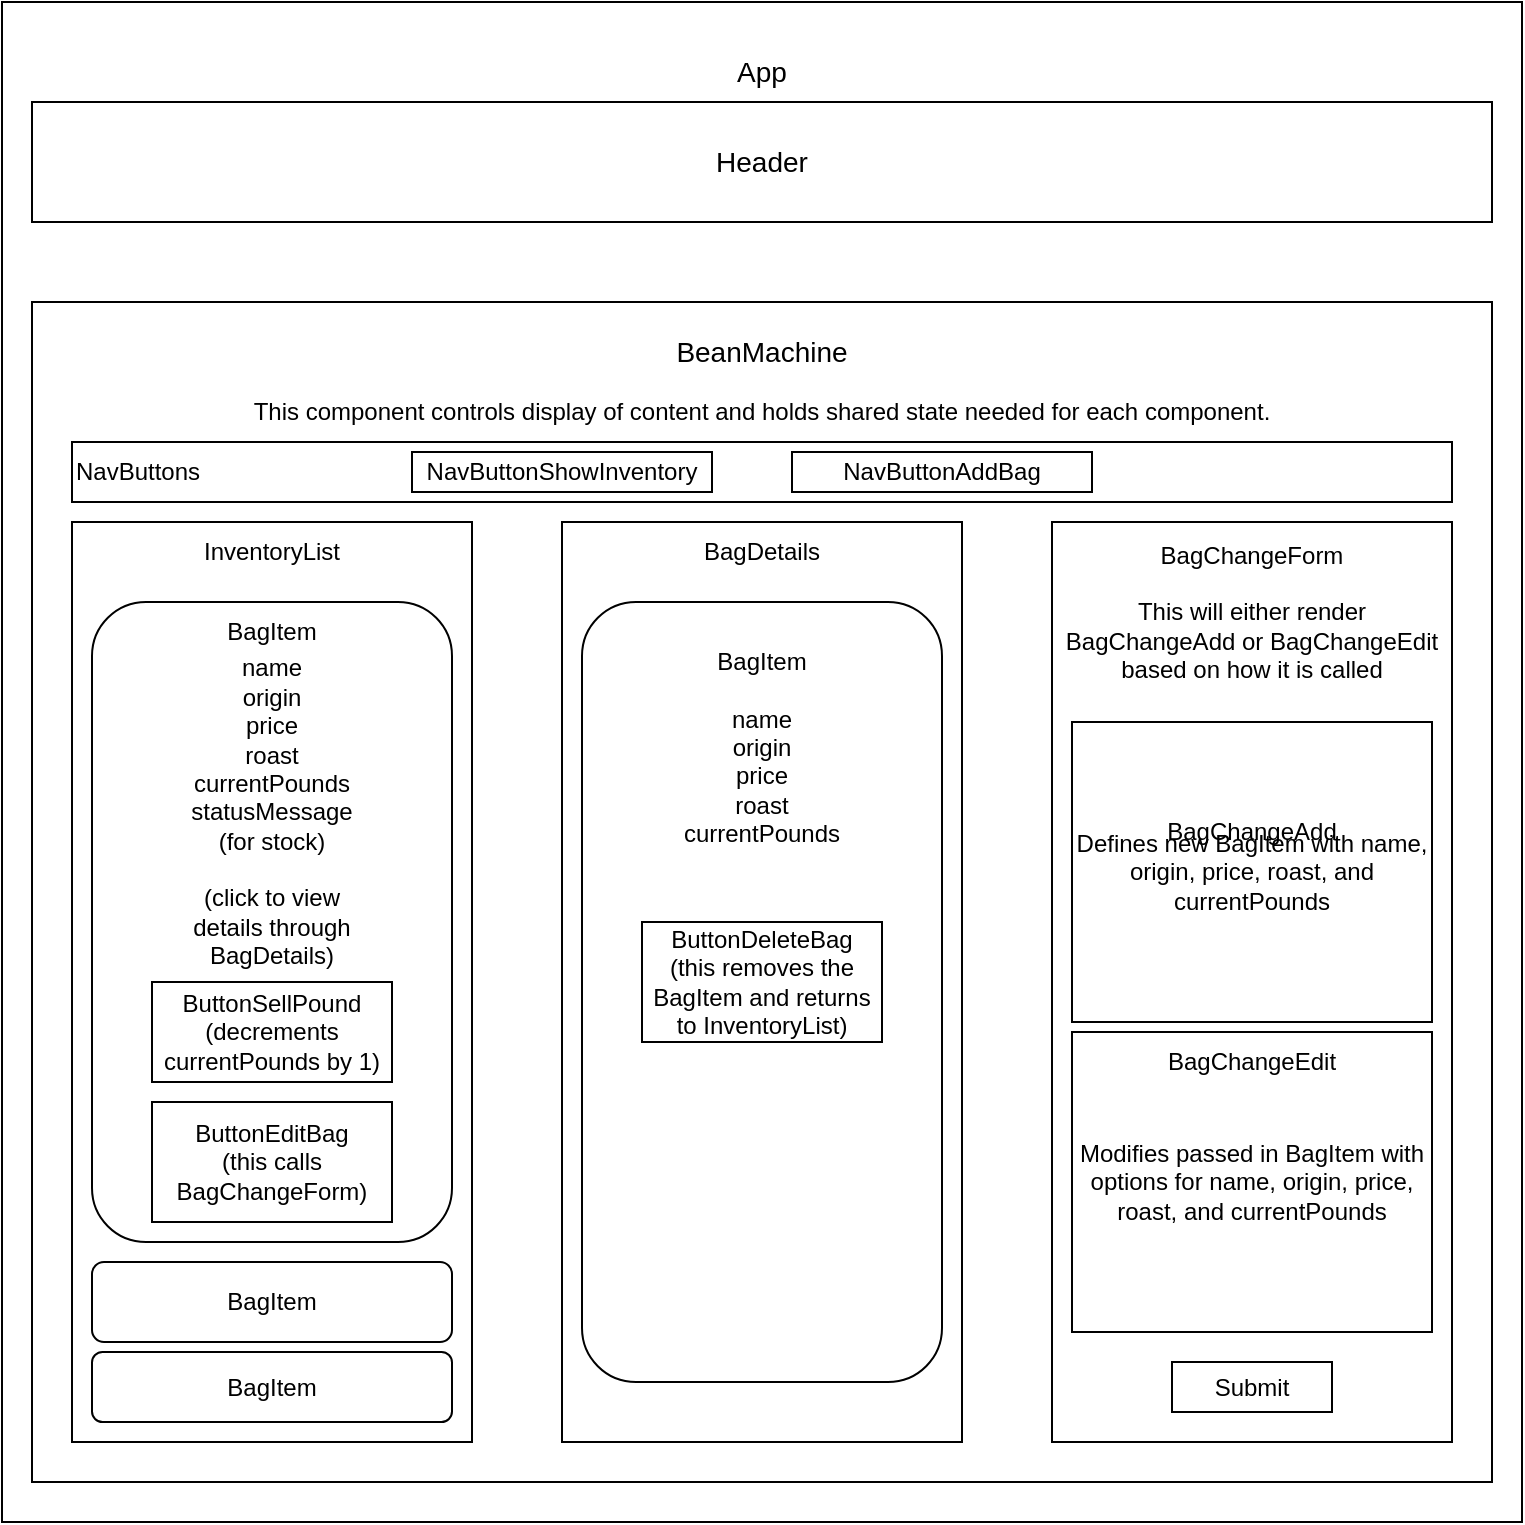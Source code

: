 <mxfile version="22.1.7" type="github">
  <diagram name="Page-1" id="h_cg14KGIqQLTc9T9PP3">
    <mxGraphModel dx="1247" dy="649" grid="1" gridSize="10" guides="1" tooltips="1" connect="1" arrows="1" fold="1" page="1" pageScale="1" pageWidth="850" pageHeight="1100" math="0" shadow="0">
      <root>
        <mxCell id="0" />
        <mxCell id="1" parent="0" />
        <mxCell id="PNS4r1DHXMeKN16SPVCW-1" value="" style="whiteSpace=wrap;html=1;aspect=fixed;" vertex="1" parent="1">
          <mxGeometry x="45" y="170" width="760" height="760" as="geometry" />
        </mxCell>
        <mxCell id="PNS4r1DHXMeKN16SPVCW-2" value="&lt;font style=&quot;font-size: 14px;&quot;&gt;App&lt;/font&gt;" style="text;html=1;strokeColor=none;fillColor=none;align=center;verticalAlign=middle;whiteSpace=wrap;rounded=0;" vertex="1" parent="1">
          <mxGeometry x="395" y="190" width="60" height="30" as="geometry" />
        </mxCell>
        <mxCell id="PNS4r1DHXMeKN16SPVCW-3" value="&lt;font style=&quot;font-size: 14px;&quot;&gt;Header&lt;/font&gt;" style="rounded=0;whiteSpace=wrap;html=1;" vertex="1" parent="1">
          <mxGeometry x="60" y="220" width="730" height="60" as="geometry" />
        </mxCell>
        <mxCell id="PNS4r1DHXMeKN16SPVCW-4" value="" style="rounded=0;whiteSpace=wrap;html=1;" vertex="1" parent="1">
          <mxGeometry x="60" y="320" width="730" height="590" as="geometry" />
        </mxCell>
        <mxCell id="PNS4r1DHXMeKN16SPVCW-5" value="&lt;font style=&quot;font-size: 14px;&quot;&gt;BeanMachine&lt;/font&gt;" style="text;html=1;strokeColor=none;fillColor=none;align=center;verticalAlign=middle;whiteSpace=wrap;rounded=0;" vertex="1" parent="1">
          <mxGeometry x="395" y="330" width="60" height="30" as="geometry" />
        </mxCell>
        <mxCell id="PNS4r1DHXMeKN16SPVCW-6" value="" style="rounded=0;whiteSpace=wrap;html=1;" vertex="1" parent="1">
          <mxGeometry x="80" y="430" width="200" height="460" as="geometry" />
        </mxCell>
        <mxCell id="PNS4r1DHXMeKN16SPVCW-7" value="" style="rounded=0;whiteSpace=wrap;html=1;" vertex="1" parent="1">
          <mxGeometry x="325" y="430" width="200" height="460" as="geometry" />
        </mxCell>
        <mxCell id="PNS4r1DHXMeKN16SPVCW-8" value="" style="rounded=0;whiteSpace=wrap;html=1;" vertex="1" parent="1">
          <mxGeometry x="570" y="430" width="200" height="460" as="geometry" />
        </mxCell>
        <mxCell id="PNS4r1DHXMeKN16SPVCW-10" value="InventoryList" style="text;html=1;strokeColor=none;fillColor=none;align=center;verticalAlign=middle;whiteSpace=wrap;rounded=0;" vertex="1" parent="1">
          <mxGeometry x="150" y="430" width="60" height="30" as="geometry" />
        </mxCell>
        <mxCell id="PNS4r1DHXMeKN16SPVCW-11" value="This component controls display of content and holds shared state needed for each component." style="text;html=1;strokeColor=none;fillColor=none;align=center;verticalAlign=middle;whiteSpace=wrap;rounded=0;" vertex="1" parent="1">
          <mxGeometry x="80" y="360" width="690" height="30" as="geometry" />
        </mxCell>
        <mxCell id="PNS4r1DHXMeKN16SPVCW-12" value="" style="rounded=1;whiteSpace=wrap;html=1;" vertex="1" parent="1">
          <mxGeometry x="90" y="470" width="180" height="320" as="geometry" />
        </mxCell>
        <mxCell id="PNS4r1DHXMeKN16SPVCW-15" value="BagDetails" style="text;html=1;strokeColor=none;fillColor=none;align=center;verticalAlign=middle;whiteSpace=wrap;rounded=0;" vertex="1" parent="1">
          <mxGeometry x="395" y="430" width="60" height="30" as="geometry" />
        </mxCell>
        <mxCell id="PNS4r1DHXMeKN16SPVCW-16" value="BagChangeForm&lt;br&gt;&lt;br&gt;This will either render BagChangeAdd or BagChangeEdit based on how it is called" style="text;html=1;strokeColor=none;fillColor=none;align=center;verticalAlign=middle;whiteSpace=wrap;rounded=0;" vertex="1" parent="1">
          <mxGeometry x="570" y="460" width="200" height="30" as="geometry" />
        </mxCell>
        <mxCell id="PNS4r1DHXMeKN16SPVCW-19" value="Defines new BagItem with name, origin, price, roast, and currentPounds" style="rounded=0;whiteSpace=wrap;html=1;" vertex="1" parent="1">
          <mxGeometry x="580" y="530" width="180" height="150" as="geometry" />
        </mxCell>
        <mxCell id="PNS4r1DHXMeKN16SPVCW-20" value="Modifies passed in BagItem with options for name, origin, price, roast, and currentPounds" style="rounded=0;whiteSpace=wrap;html=1;" vertex="1" parent="1">
          <mxGeometry x="580" y="685" width="180" height="150" as="geometry" />
        </mxCell>
        <mxCell id="PNS4r1DHXMeKN16SPVCW-21" value="NavButtons" style="rounded=0;whiteSpace=wrap;html=1;align=left;" vertex="1" parent="1">
          <mxGeometry x="80" y="390" width="690" height="30" as="geometry" />
        </mxCell>
        <mxCell id="PNS4r1DHXMeKN16SPVCW-22" value="NavButtonShowInventory" style="rounded=0;whiteSpace=wrap;html=1;" vertex="1" parent="1">
          <mxGeometry x="250" y="395" width="150" height="20" as="geometry" />
        </mxCell>
        <mxCell id="PNS4r1DHXMeKN16SPVCW-23" value="NavButtonAddBag" style="rounded=0;whiteSpace=wrap;html=1;" vertex="1" parent="1">
          <mxGeometry x="440" y="395" width="150" height="20" as="geometry" />
        </mxCell>
        <mxCell id="PNS4r1DHXMeKN16SPVCW-24" value="BagItem&lt;br&gt;&lt;br&gt;name&lt;br&gt;origin&lt;br&gt;price&lt;br&gt;roast&lt;br&gt;currentPounds&lt;br&gt;&lt;br&gt;&lt;br&gt;&lt;br&gt;&lt;br&gt;&lt;br&gt;&lt;br&gt;&lt;br&gt;&lt;br&gt;&lt;br&gt;&lt;br&gt;&lt;br&gt;&lt;br&gt;&lt;br&gt;&lt;br&gt;&lt;br&gt;&lt;br&gt;&lt;br&gt;" style="rounded=1;whiteSpace=wrap;html=1;" vertex="1" parent="1">
          <mxGeometry x="335" y="470" width="180" height="390" as="geometry" />
        </mxCell>
        <mxCell id="PNS4r1DHXMeKN16SPVCW-25" value="ButtonEditBag&lt;br&gt;(this calls BagChangeForm)" style="rounded=0;whiteSpace=wrap;html=1;" vertex="1" parent="1">
          <mxGeometry x="120" y="720" width="120" height="60" as="geometry" />
        </mxCell>
        <mxCell id="PNS4r1DHXMeKN16SPVCW-26" value="ButtonDeleteBag&lt;br&gt;(this removes the BagItem and returns to InventoryList)" style="rounded=0;whiteSpace=wrap;html=1;" vertex="1" parent="1">
          <mxGeometry x="365" y="630" width="120" height="60" as="geometry" />
        </mxCell>
        <mxCell id="PNS4r1DHXMeKN16SPVCW-27" value="ButtonSellPound&lt;br&gt;(decrements currentPounds by 1)" style="rounded=0;whiteSpace=wrap;html=1;" vertex="1" parent="1">
          <mxGeometry x="120" y="660" width="120" height="50" as="geometry" />
        </mxCell>
        <mxCell id="PNS4r1DHXMeKN16SPVCW-28" value="BagChangeAdd" style="text;html=1;strokeColor=none;fillColor=none;align=center;verticalAlign=middle;whiteSpace=wrap;rounded=0;" vertex="1" parent="1">
          <mxGeometry x="640" y="570" width="60" height="30" as="geometry" />
        </mxCell>
        <mxCell id="PNS4r1DHXMeKN16SPVCW-30" value="BagChangeEdit" style="text;html=1;strokeColor=none;fillColor=none;align=center;verticalAlign=middle;whiteSpace=wrap;rounded=0;" vertex="1" parent="1">
          <mxGeometry x="640" y="685" width="60" height="30" as="geometry" />
        </mxCell>
        <mxCell id="PNS4r1DHXMeKN16SPVCW-32" value="BagItem" style="text;html=1;strokeColor=none;fillColor=none;align=center;verticalAlign=middle;whiteSpace=wrap;rounded=0;" vertex="1" parent="1">
          <mxGeometry x="150" y="470" width="60" height="30" as="geometry" />
        </mxCell>
        <mxCell id="PNS4r1DHXMeKN16SPVCW-33" value="name&lt;br style=&quot;border-color: var(--border-color);&quot;&gt;origin&lt;br style=&quot;border-color: var(--border-color);&quot;&gt;price&lt;br style=&quot;border-color: var(--border-color);&quot;&gt;roast&lt;br style=&quot;border-color: var(--border-color);&quot;&gt;currentPounds&lt;br style=&quot;border-color: var(--border-color);&quot;&gt;statusMessage (for stock)&lt;br style=&quot;border-color: var(--border-color);&quot;&gt;&lt;br style=&quot;border-color: var(--border-color);&quot;&gt;(click to view details through BagDetails)" style="text;html=1;strokeColor=none;fillColor=none;align=center;verticalAlign=middle;whiteSpace=wrap;rounded=0;" vertex="1" parent="1">
          <mxGeometry x="150" y="560" width="60" height="30" as="geometry" />
        </mxCell>
        <mxCell id="PNS4r1DHXMeKN16SPVCW-34" value="BagItem" style="rounded=1;whiteSpace=wrap;html=1;" vertex="1" parent="1">
          <mxGeometry x="90" y="800" width="180" height="40" as="geometry" />
        </mxCell>
        <mxCell id="PNS4r1DHXMeKN16SPVCW-36" value="Submit" style="rounded=0;whiteSpace=wrap;html=1;" vertex="1" parent="1">
          <mxGeometry x="630" y="850" width="80" height="25" as="geometry" />
        </mxCell>
        <mxCell id="PNS4r1DHXMeKN16SPVCW-39" value="BagItem" style="rounded=1;whiteSpace=wrap;html=1;" vertex="1" parent="1">
          <mxGeometry x="90" y="845" width="180" height="35" as="geometry" />
        </mxCell>
      </root>
    </mxGraphModel>
  </diagram>
</mxfile>

